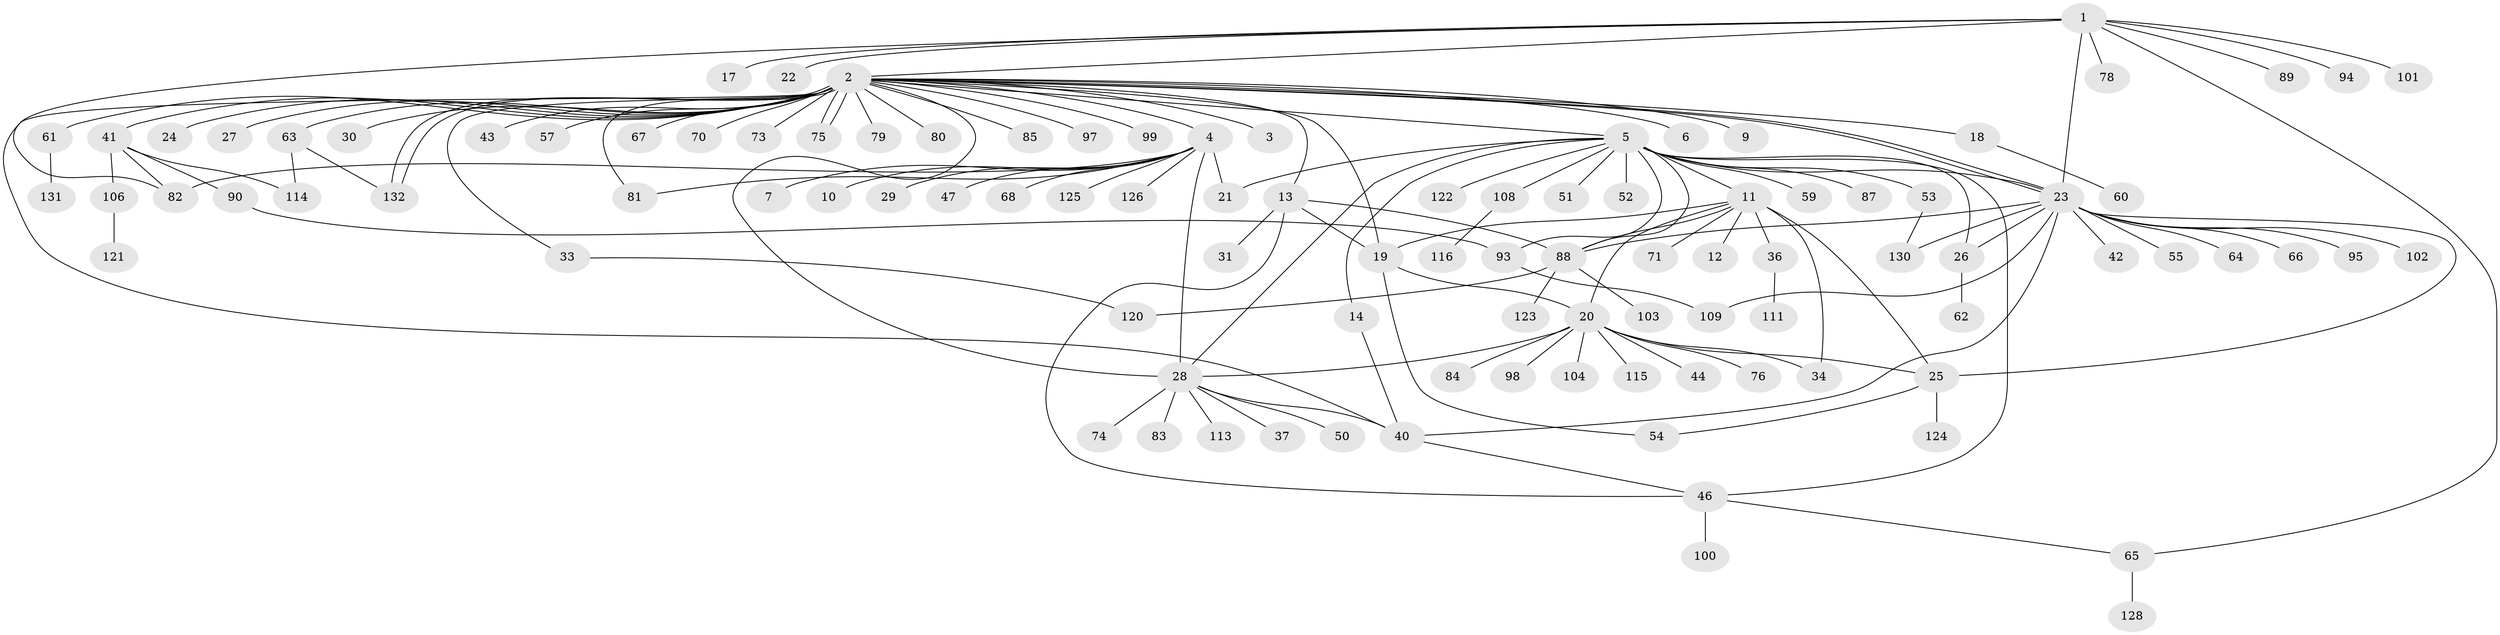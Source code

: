 // Generated by graph-tools (version 1.1) at 2025/23/03/03/25 07:23:55]
// undirected, 104 vertices, 138 edges
graph export_dot {
graph [start="1"]
  node [color=gray90,style=filled];
  1 [super="+45"];
  2 [super="+15"];
  3 [super="+8"];
  4 [super="+110"];
  5 [super="+16"];
  6;
  7;
  9 [super="+96"];
  10;
  11 [super="+35"];
  12 [super="+48"];
  13 [super="+118"];
  14;
  17;
  18;
  19 [super="+92"];
  20 [super="+38"];
  21;
  22;
  23 [super="+91"];
  24;
  25 [super="+49"];
  26;
  27;
  28 [super="+32"];
  29;
  30;
  31;
  33 [super="+119"];
  34;
  36;
  37 [super="+39"];
  40 [super="+58"];
  41 [super="+56"];
  42;
  43;
  44;
  46 [super="+112"];
  47;
  50;
  51;
  52;
  53;
  54 [super="+105"];
  55 [super="+72"];
  57;
  59;
  60;
  61;
  62;
  63;
  64;
  65 [super="+117"];
  66;
  67;
  68 [super="+69"];
  70;
  71;
  73;
  74 [super="+77"];
  75;
  76;
  78;
  79;
  80;
  81;
  82 [super="+86"];
  83;
  84;
  85;
  87;
  88 [super="+129"];
  89;
  90;
  93 [super="+107"];
  94;
  95;
  97;
  98;
  99;
  100;
  101;
  102;
  103;
  104;
  106;
  108;
  109;
  111;
  113;
  114;
  115;
  116;
  120;
  121;
  122 [super="+127"];
  123;
  124;
  125;
  126;
  128;
  130;
  131;
  132;
  1 -- 2;
  1 -- 17;
  1 -- 22;
  1 -- 23;
  1 -- 65;
  1 -- 78;
  1 -- 89;
  1 -- 94;
  1 -- 101;
  1 -- 82;
  2 -- 3;
  2 -- 4;
  2 -- 5;
  2 -- 6;
  2 -- 9;
  2 -- 13;
  2 -- 18;
  2 -- 19;
  2 -- 23;
  2 -- 23;
  2 -- 24;
  2 -- 27;
  2 -- 30;
  2 -- 33;
  2 -- 40;
  2 -- 41;
  2 -- 43;
  2 -- 57;
  2 -- 61;
  2 -- 63;
  2 -- 70 [weight=2];
  2 -- 73;
  2 -- 75;
  2 -- 75;
  2 -- 79;
  2 -- 81;
  2 -- 85;
  2 -- 97;
  2 -- 99;
  2 -- 132;
  2 -- 132;
  2 -- 80;
  2 -- 67;
  2 -- 28;
  4 -- 7;
  4 -- 10;
  4 -- 21;
  4 -- 29;
  4 -- 47;
  4 -- 68;
  4 -- 81;
  4 -- 125;
  4 -- 126;
  4 -- 28;
  4 -- 82;
  5 -- 11;
  5 -- 14;
  5 -- 21;
  5 -- 23;
  5 -- 26;
  5 -- 28;
  5 -- 46;
  5 -- 51;
  5 -- 52;
  5 -- 53;
  5 -- 59;
  5 -- 87;
  5 -- 93;
  5 -- 108;
  5 -- 122;
  5 -- 88;
  11 -- 12;
  11 -- 19;
  11 -- 20;
  11 -- 25;
  11 -- 34;
  11 -- 36;
  11 -- 71;
  11 -- 88;
  13 -- 19;
  13 -- 31;
  13 -- 46;
  13 -- 88;
  14 -- 40;
  18 -- 60;
  19 -- 20 [weight=2];
  19 -- 54;
  20 -- 25 [weight=2];
  20 -- 34;
  20 -- 76;
  20 -- 84;
  20 -- 104;
  20 -- 98;
  20 -- 44;
  20 -- 115;
  20 -- 28;
  23 -- 26;
  23 -- 40;
  23 -- 42;
  23 -- 55;
  23 -- 64;
  23 -- 66;
  23 -- 88;
  23 -- 95;
  23 -- 102;
  23 -- 109;
  23 -- 130;
  23 -- 25;
  25 -- 54;
  25 -- 124;
  26 -- 62;
  28 -- 40;
  28 -- 113;
  28 -- 83;
  28 -- 50;
  28 -- 37;
  28 -- 74;
  33 -- 120;
  36 -- 111;
  40 -- 46;
  41 -- 82;
  41 -- 90;
  41 -- 106;
  41 -- 114;
  46 -- 65;
  46 -- 100;
  53 -- 130;
  61 -- 131;
  63 -- 114;
  63 -- 132;
  65 -- 128;
  88 -- 103;
  88 -- 120;
  88 -- 123;
  90 -- 93;
  93 -- 109;
  106 -- 121;
  108 -- 116;
}
